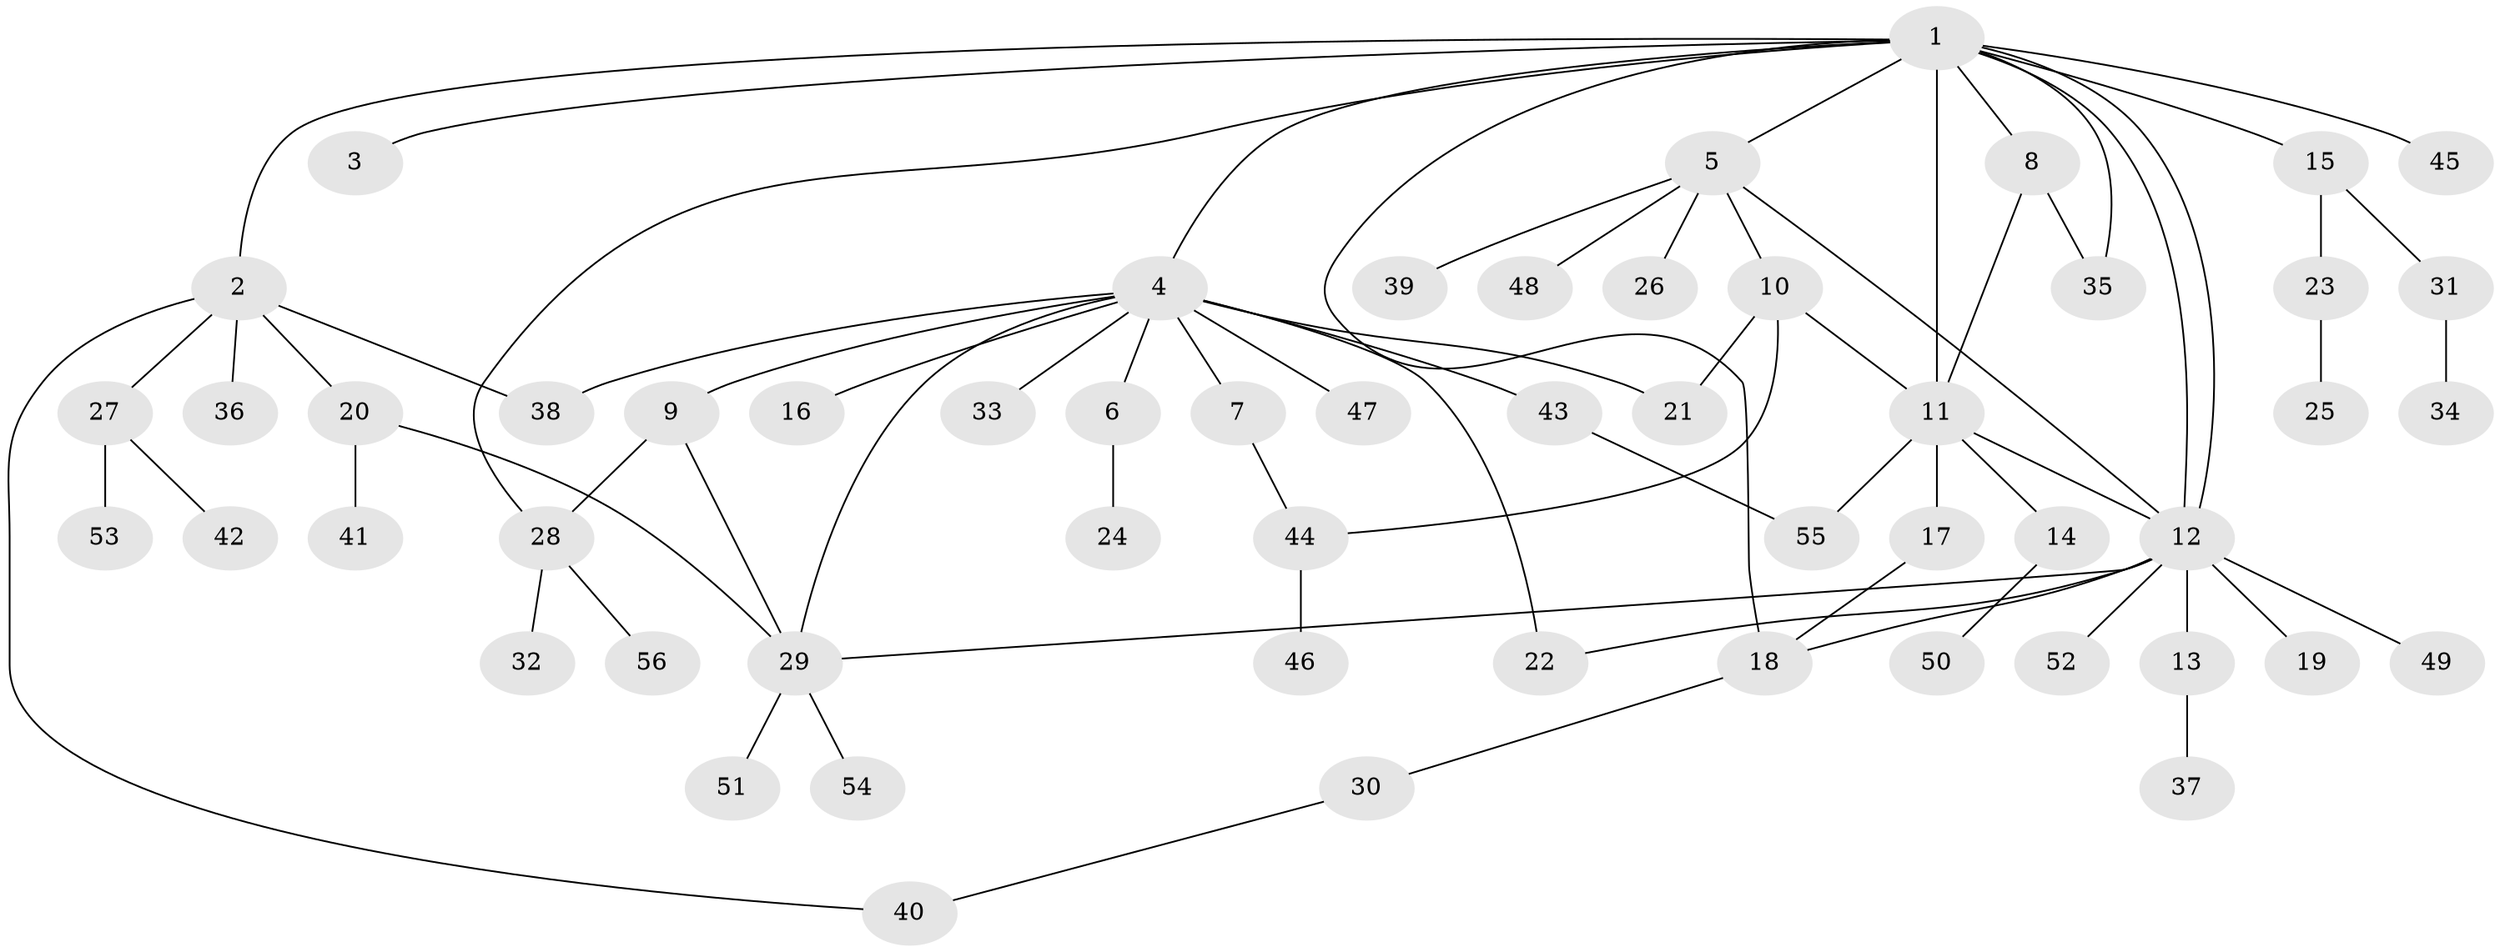 // coarse degree distribution, {1: 0.6666666666666666, 10: 0.09090909090909091, 12: 0.030303030303030304, 2: 0.21212121212121213}
// Generated by graph-tools (version 1.1) at 2025/50/03/04/25 21:50:15]
// undirected, 56 vertices, 73 edges
graph export_dot {
graph [start="1"]
  node [color=gray90,style=filled];
  1;
  2;
  3;
  4;
  5;
  6;
  7;
  8;
  9;
  10;
  11;
  12;
  13;
  14;
  15;
  16;
  17;
  18;
  19;
  20;
  21;
  22;
  23;
  24;
  25;
  26;
  27;
  28;
  29;
  30;
  31;
  32;
  33;
  34;
  35;
  36;
  37;
  38;
  39;
  40;
  41;
  42;
  43;
  44;
  45;
  46;
  47;
  48;
  49;
  50;
  51;
  52;
  53;
  54;
  55;
  56;
  1 -- 2;
  1 -- 3;
  1 -- 4;
  1 -- 5;
  1 -- 8;
  1 -- 11;
  1 -- 12;
  1 -- 12;
  1 -- 15;
  1 -- 18;
  1 -- 28;
  1 -- 35;
  1 -- 45;
  2 -- 20;
  2 -- 27;
  2 -- 36;
  2 -- 38;
  2 -- 40;
  4 -- 6;
  4 -- 7;
  4 -- 9;
  4 -- 16;
  4 -- 21;
  4 -- 22;
  4 -- 29;
  4 -- 33;
  4 -- 38;
  4 -- 43;
  4 -- 47;
  5 -- 10;
  5 -- 12;
  5 -- 26;
  5 -- 39;
  5 -- 48;
  6 -- 24;
  7 -- 44;
  8 -- 11;
  8 -- 35;
  9 -- 28;
  9 -- 29;
  10 -- 11;
  10 -- 21;
  10 -- 44;
  11 -- 12;
  11 -- 14;
  11 -- 17;
  11 -- 55;
  12 -- 13;
  12 -- 18;
  12 -- 19;
  12 -- 22;
  12 -- 29;
  12 -- 49;
  12 -- 52;
  13 -- 37;
  14 -- 50;
  15 -- 23;
  15 -- 31;
  17 -- 18;
  18 -- 30;
  20 -- 29;
  20 -- 41;
  23 -- 25;
  27 -- 42;
  27 -- 53;
  28 -- 32;
  28 -- 56;
  29 -- 51;
  29 -- 54;
  30 -- 40;
  31 -- 34;
  43 -- 55;
  44 -- 46;
}
